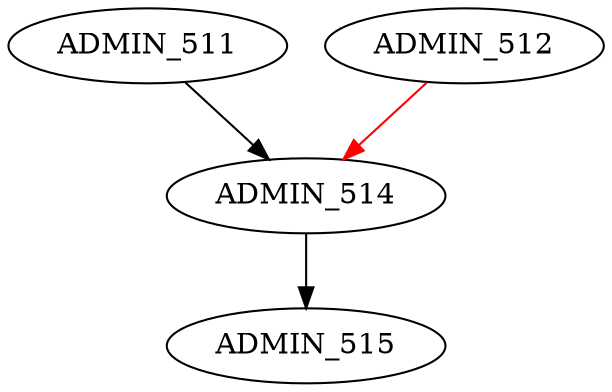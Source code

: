 digraph G {
    edge [color=black];
    ADMIN_511 -> ADMIN_514;
    edge [color=red];
    ADMIN_512 -> ADMIN_514;
    edge [color=black];
    ADMIN_514 -> ADMIN_515;
}
